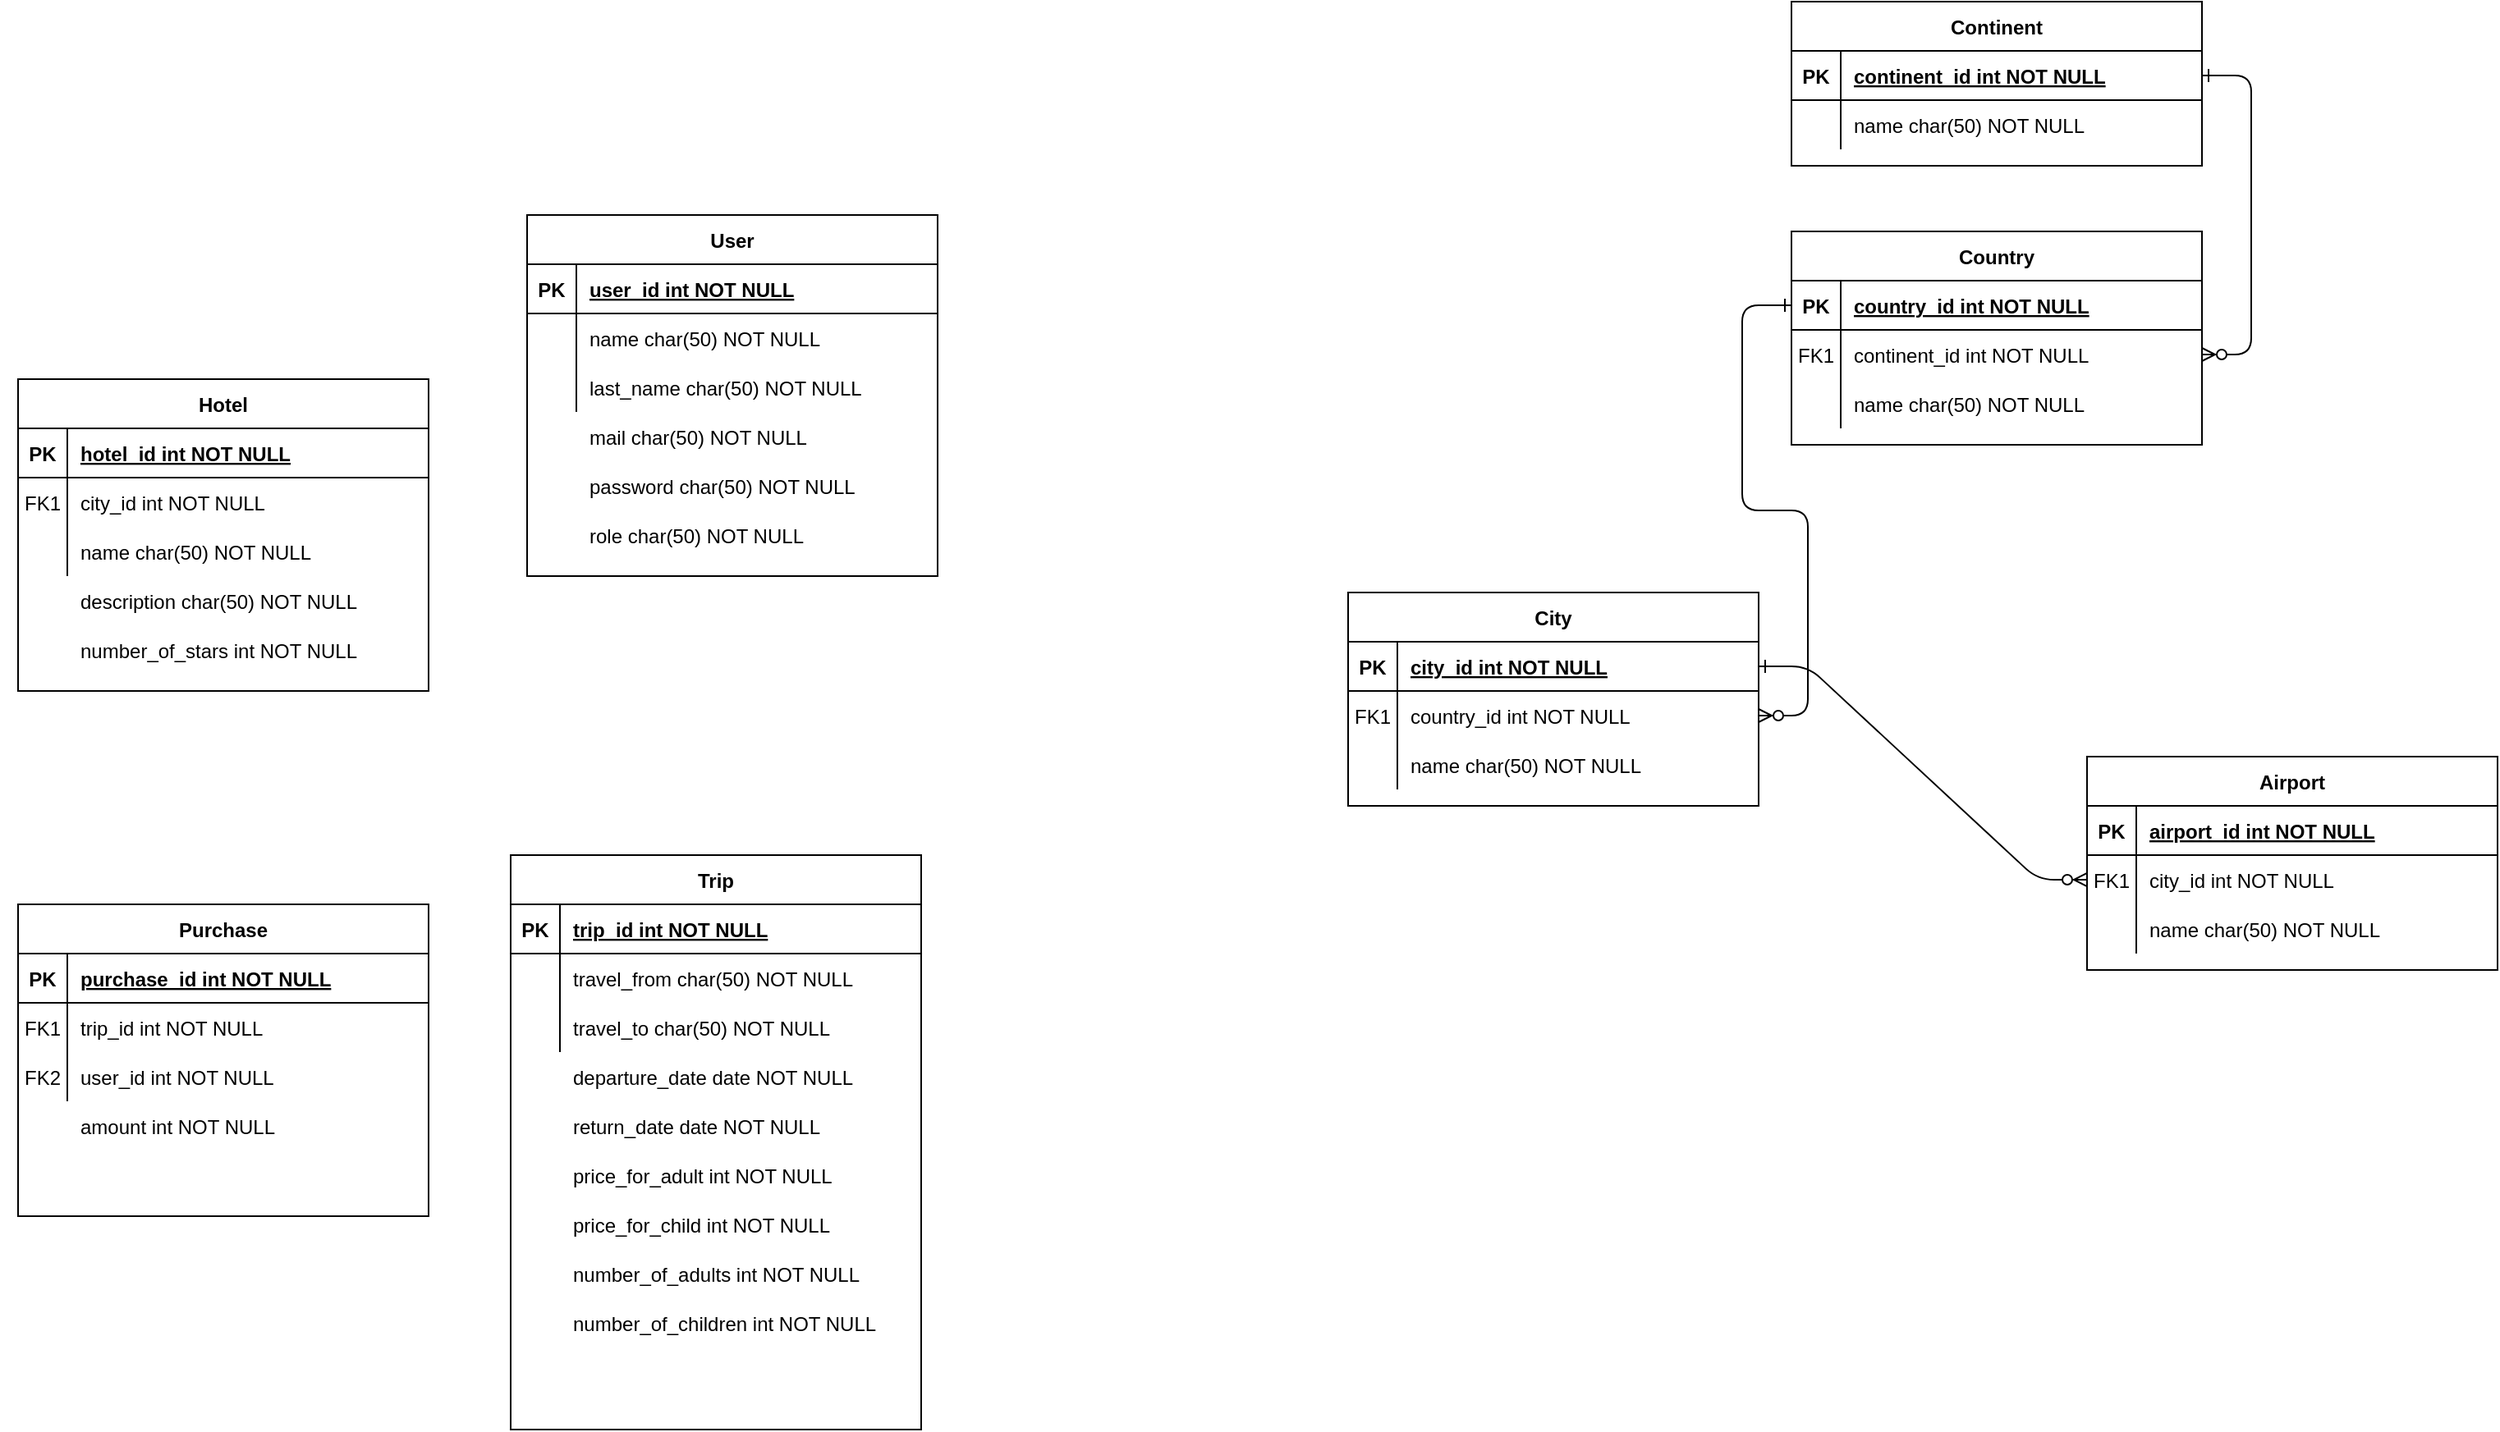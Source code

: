 <mxfile version="21.2.1" type="github">
  <diagram id="R2lEEEUBdFMjLlhIrx00" name="Page-1">
    <mxGraphModel dx="989" dy="543" grid="1" gridSize="10" guides="1" tooltips="1" connect="1" arrows="1" fold="1" page="1" pageScale="1" pageWidth="850" pageHeight="1100" math="0" shadow="0" extFonts="Permanent Marker^https://fonts.googleapis.com/css?family=Permanent+Marker">
      <root>
        <mxCell id="0" />
        <mxCell id="1" parent="0" />
        <mxCell id="rlUbuCTte8Mv43-sI-ce-24" value="City" style="shape=table;startSize=30;container=1;collapsible=1;childLayout=tableLayout;fixedRows=1;rowLines=0;fontStyle=1;align=center;resizeLast=1;" parent="1" vertex="1">
          <mxGeometry x="880" y="380" width="250" height="130" as="geometry" />
        </mxCell>
        <mxCell id="rlUbuCTte8Mv43-sI-ce-25" value="" style="shape=partialRectangle;collapsible=0;dropTarget=0;pointerEvents=0;fillColor=none;points=[[0,0.5],[1,0.5]];portConstraint=eastwest;top=0;left=0;right=0;bottom=1;" parent="rlUbuCTte8Mv43-sI-ce-24" vertex="1">
          <mxGeometry y="30" width="250" height="30" as="geometry" />
        </mxCell>
        <mxCell id="rlUbuCTte8Mv43-sI-ce-26" value="PK" style="shape=partialRectangle;overflow=hidden;connectable=0;fillColor=none;top=0;left=0;bottom=0;right=0;fontStyle=1;" parent="rlUbuCTte8Mv43-sI-ce-25" vertex="1">
          <mxGeometry width="30" height="30" as="geometry">
            <mxRectangle width="30" height="30" as="alternateBounds" />
          </mxGeometry>
        </mxCell>
        <mxCell id="rlUbuCTte8Mv43-sI-ce-27" value="city_id int NOT NULL " style="shape=partialRectangle;overflow=hidden;connectable=0;fillColor=none;top=0;left=0;bottom=0;right=0;align=left;spacingLeft=6;fontStyle=5;" parent="rlUbuCTte8Mv43-sI-ce-25" vertex="1">
          <mxGeometry x="30" width="220" height="30" as="geometry">
            <mxRectangle width="220" height="30" as="alternateBounds" />
          </mxGeometry>
        </mxCell>
        <mxCell id="rlUbuCTte8Mv43-sI-ce-28" value="" style="shape=partialRectangle;collapsible=0;dropTarget=0;pointerEvents=0;fillColor=none;points=[[0,0.5],[1,0.5]];portConstraint=eastwest;top=0;left=0;right=0;bottom=0;" parent="rlUbuCTte8Mv43-sI-ce-24" vertex="1">
          <mxGeometry y="60" width="250" height="30" as="geometry" />
        </mxCell>
        <mxCell id="rlUbuCTte8Mv43-sI-ce-29" value="FK1" style="shape=partialRectangle;overflow=hidden;connectable=0;fillColor=none;top=0;left=0;bottom=0;right=0;" parent="rlUbuCTte8Mv43-sI-ce-28" vertex="1">
          <mxGeometry width="30" height="30" as="geometry">
            <mxRectangle width="30" height="30" as="alternateBounds" />
          </mxGeometry>
        </mxCell>
        <mxCell id="rlUbuCTte8Mv43-sI-ce-30" value="country_id int NOT NULL" style="shape=partialRectangle;overflow=hidden;connectable=0;fillColor=none;top=0;left=0;bottom=0;right=0;align=left;spacingLeft=6;" parent="rlUbuCTte8Mv43-sI-ce-28" vertex="1">
          <mxGeometry x="30" width="220" height="30" as="geometry">
            <mxRectangle width="220" height="30" as="alternateBounds" />
          </mxGeometry>
        </mxCell>
        <mxCell id="rlUbuCTte8Mv43-sI-ce-31" value="" style="shape=partialRectangle;collapsible=0;dropTarget=0;pointerEvents=0;fillColor=none;points=[[0,0.5],[1,0.5]];portConstraint=eastwest;top=0;left=0;right=0;bottom=0;" parent="rlUbuCTte8Mv43-sI-ce-24" vertex="1">
          <mxGeometry y="90" width="250" height="30" as="geometry" />
        </mxCell>
        <mxCell id="rlUbuCTte8Mv43-sI-ce-32" value="" style="shape=partialRectangle;overflow=hidden;connectable=0;fillColor=none;top=0;left=0;bottom=0;right=0;" parent="rlUbuCTte8Mv43-sI-ce-31" vertex="1">
          <mxGeometry width="30" height="30" as="geometry">
            <mxRectangle width="30" height="30" as="alternateBounds" />
          </mxGeometry>
        </mxCell>
        <mxCell id="rlUbuCTte8Mv43-sI-ce-33" value="name char(50) NOT NULL" style="shape=partialRectangle;overflow=hidden;connectable=0;fillColor=none;top=0;left=0;bottom=0;right=0;align=left;spacingLeft=6;" parent="rlUbuCTte8Mv43-sI-ce-31" vertex="1">
          <mxGeometry x="30" width="220" height="30" as="geometry">
            <mxRectangle width="220" height="30" as="alternateBounds" />
          </mxGeometry>
        </mxCell>
        <mxCell id="rlUbuCTte8Mv43-sI-ce-34" value="Country" style="shape=table;startSize=30;container=1;collapsible=1;childLayout=tableLayout;fixedRows=1;rowLines=0;fontStyle=1;align=center;resizeLast=1;" parent="1" vertex="1">
          <mxGeometry x="1150" y="160" width="250" height="130" as="geometry" />
        </mxCell>
        <mxCell id="rlUbuCTte8Mv43-sI-ce-35" value="" style="shape=partialRectangle;collapsible=0;dropTarget=0;pointerEvents=0;fillColor=none;points=[[0,0.5],[1,0.5]];portConstraint=eastwest;top=0;left=0;right=0;bottom=1;" parent="rlUbuCTte8Mv43-sI-ce-34" vertex="1">
          <mxGeometry y="30" width="250" height="30" as="geometry" />
        </mxCell>
        <mxCell id="rlUbuCTte8Mv43-sI-ce-36" value="PK" style="shape=partialRectangle;overflow=hidden;connectable=0;fillColor=none;top=0;left=0;bottom=0;right=0;fontStyle=1;" parent="rlUbuCTte8Mv43-sI-ce-35" vertex="1">
          <mxGeometry width="30" height="30" as="geometry">
            <mxRectangle width="30" height="30" as="alternateBounds" />
          </mxGeometry>
        </mxCell>
        <mxCell id="rlUbuCTte8Mv43-sI-ce-37" value="country_id int NOT NULL " style="shape=partialRectangle;overflow=hidden;connectable=0;fillColor=none;top=0;left=0;bottom=0;right=0;align=left;spacingLeft=6;fontStyle=5;" parent="rlUbuCTte8Mv43-sI-ce-35" vertex="1">
          <mxGeometry x="30" width="220" height="30" as="geometry">
            <mxRectangle width="220" height="30" as="alternateBounds" />
          </mxGeometry>
        </mxCell>
        <mxCell id="rlUbuCTte8Mv43-sI-ce-38" value="" style="shape=partialRectangle;collapsible=0;dropTarget=0;pointerEvents=0;fillColor=none;points=[[0,0.5],[1,0.5]];portConstraint=eastwest;top=0;left=0;right=0;bottom=0;" parent="rlUbuCTte8Mv43-sI-ce-34" vertex="1">
          <mxGeometry y="60" width="250" height="30" as="geometry" />
        </mxCell>
        <mxCell id="rlUbuCTte8Mv43-sI-ce-39" value="FK1" style="shape=partialRectangle;overflow=hidden;connectable=0;fillColor=none;top=0;left=0;bottom=0;right=0;" parent="rlUbuCTte8Mv43-sI-ce-38" vertex="1">
          <mxGeometry width="30" height="30" as="geometry">
            <mxRectangle width="30" height="30" as="alternateBounds" />
          </mxGeometry>
        </mxCell>
        <mxCell id="rlUbuCTte8Mv43-sI-ce-40" value="continent_id int NOT NULL" style="shape=partialRectangle;overflow=hidden;connectable=0;fillColor=none;top=0;left=0;bottom=0;right=0;align=left;spacingLeft=6;" parent="rlUbuCTte8Mv43-sI-ce-38" vertex="1">
          <mxGeometry x="30" width="220" height="30" as="geometry">
            <mxRectangle width="220" height="30" as="alternateBounds" />
          </mxGeometry>
        </mxCell>
        <mxCell id="rlUbuCTte8Mv43-sI-ce-41" value="" style="shape=partialRectangle;collapsible=0;dropTarget=0;pointerEvents=0;fillColor=none;points=[[0,0.5],[1,0.5]];portConstraint=eastwest;top=0;left=0;right=0;bottom=0;" parent="rlUbuCTte8Mv43-sI-ce-34" vertex="1">
          <mxGeometry y="90" width="250" height="30" as="geometry" />
        </mxCell>
        <mxCell id="rlUbuCTte8Mv43-sI-ce-42" value="" style="shape=partialRectangle;overflow=hidden;connectable=0;fillColor=none;top=0;left=0;bottom=0;right=0;" parent="rlUbuCTte8Mv43-sI-ce-41" vertex="1">
          <mxGeometry width="30" height="30" as="geometry">
            <mxRectangle width="30" height="30" as="alternateBounds" />
          </mxGeometry>
        </mxCell>
        <mxCell id="rlUbuCTte8Mv43-sI-ce-43" value="name char(50) NOT NULL" style="shape=partialRectangle;overflow=hidden;connectable=0;fillColor=none;top=0;left=0;bottom=0;right=0;align=left;spacingLeft=6;" parent="rlUbuCTte8Mv43-sI-ce-41" vertex="1">
          <mxGeometry x="30" width="220" height="30" as="geometry">
            <mxRectangle width="220" height="30" as="alternateBounds" />
          </mxGeometry>
        </mxCell>
        <mxCell id="rlUbuCTte8Mv43-sI-ce-44" value="Continent" style="shape=table;startSize=30;container=1;collapsible=1;childLayout=tableLayout;fixedRows=1;rowLines=0;fontStyle=1;align=center;resizeLast=1;" parent="1" vertex="1">
          <mxGeometry x="1150" y="20" width="250" height="100" as="geometry" />
        </mxCell>
        <mxCell id="rlUbuCTte8Mv43-sI-ce-45" value="" style="shape=partialRectangle;collapsible=0;dropTarget=0;pointerEvents=0;fillColor=none;points=[[0,0.5],[1,0.5]];portConstraint=eastwest;top=0;left=0;right=0;bottom=1;" parent="rlUbuCTte8Mv43-sI-ce-44" vertex="1">
          <mxGeometry y="30" width="250" height="30" as="geometry" />
        </mxCell>
        <mxCell id="rlUbuCTte8Mv43-sI-ce-46" value="PK" style="shape=partialRectangle;overflow=hidden;connectable=0;fillColor=none;top=0;left=0;bottom=0;right=0;fontStyle=1;" parent="rlUbuCTte8Mv43-sI-ce-45" vertex="1">
          <mxGeometry width="30" height="30" as="geometry">
            <mxRectangle width="30" height="30" as="alternateBounds" />
          </mxGeometry>
        </mxCell>
        <mxCell id="rlUbuCTte8Mv43-sI-ce-47" value="continent_id int NOT NULL " style="shape=partialRectangle;overflow=hidden;connectable=0;fillColor=none;top=0;left=0;bottom=0;right=0;align=left;spacingLeft=6;fontStyle=5;" parent="rlUbuCTte8Mv43-sI-ce-45" vertex="1">
          <mxGeometry x="30" width="220" height="30" as="geometry">
            <mxRectangle width="220" height="30" as="alternateBounds" />
          </mxGeometry>
        </mxCell>
        <mxCell id="rlUbuCTte8Mv43-sI-ce-48" value="" style="shape=partialRectangle;collapsible=0;dropTarget=0;pointerEvents=0;fillColor=none;points=[[0,0.5],[1,0.5]];portConstraint=eastwest;top=0;left=0;right=0;bottom=0;" parent="rlUbuCTte8Mv43-sI-ce-44" vertex="1">
          <mxGeometry y="60" width="250" height="30" as="geometry" />
        </mxCell>
        <mxCell id="rlUbuCTte8Mv43-sI-ce-49" value="" style="shape=partialRectangle;overflow=hidden;connectable=0;fillColor=none;top=0;left=0;bottom=0;right=0;" parent="rlUbuCTte8Mv43-sI-ce-48" vertex="1">
          <mxGeometry width="30" height="30" as="geometry">
            <mxRectangle width="30" height="30" as="alternateBounds" />
          </mxGeometry>
        </mxCell>
        <mxCell id="rlUbuCTte8Mv43-sI-ce-50" value="name char(50) NOT NULL" style="shape=partialRectangle;overflow=hidden;connectable=0;fillColor=none;top=0;left=0;bottom=0;right=0;align=left;spacingLeft=6;" parent="rlUbuCTte8Mv43-sI-ce-48" vertex="1">
          <mxGeometry x="30" width="220" height="30" as="geometry">
            <mxRectangle width="220" height="30" as="alternateBounds" />
          </mxGeometry>
        </mxCell>
        <mxCell id="rlUbuCTte8Mv43-sI-ce-54" value="Airport" style="shape=table;startSize=30;container=1;collapsible=1;childLayout=tableLayout;fixedRows=1;rowLines=0;fontStyle=1;align=center;resizeLast=1;" parent="1" vertex="1">
          <mxGeometry x="1330" y="480" width="250" height="130" as="geometry" />
        </mxCell>
        <mxCell id="rlUbuCTte8Mv43-sI-ce-55" value="" style="shape=partialRectangle;collapsible=0;dropTarget=0;pointerEvents=0;fillColor=none;points=[[0,0.5],[1,0.5]];portConstraint=eastwest;top=0;left=0;right=0;bottom=1;" parent="rlUbuCTte8Mv43-sI-ce-54" vertex="1">
          <mxGeometry y="30" width="250" height="30" as="geometry" />
        </mxCell>
        <mxCell id="rlUbuCTte8Mv43-sI-ce-56" value="PK" style="shape=partialRectangle;overflow=hidden;connectable=0;fillColor=none;top=0;left=0;bottom=0;right=0;fontStyle=1;" parent="rlUbuCTte8Mv43-sI-ce-55" vertex="1">
          <mxGeometry width="30" height="30" as="geometry">
            <mxRectangle width="30" height="30" as="alternateBounds" />
          </mxGeometry>
        </mxCell>
        <mxCell id="rlUbuCTte8Mv43-sI-ce-57" value="airport_id int NOT NULL " style="shape=partialRectangle;overflow=hidden;connectable=0;fillColor=none;top=0;left=0;bottom=0;right=0;align=left;spacingLeft=6;fontStyle=5;" parent="rlUbuCTte8Mv43-sI-ce-55" vertex="1">
          <mxGeometry x="30" width="220" height="30" as="geometry">
            <mxRectangle width="220" height="30" as="alternateBounds" />
          </mxGeometry>
        </mxCell>
        <mxCell id="rlUbuCTte8Mv43-sI-ce-58" value="" style="shape=partialRectangle;collapsible=0;dropTarget=0;pointerEvents=0;fillColor=none;points=[[0,0.5],[1,0.5]];portConstraint=eastwest;top=0;left=0;right=0;bottom=0;" parent="rlUbuCTte8Mv43-sI-ce-54" vertex="1">
          <mxGeometry y="60" width="250" height="30" as="geometry" />
        </mxCell>
        <mxCell id="rlUbuCTte8Mv43-sI-ce-59" value="FK1" style="shape=partialRectangle;overflow=hidden;connectable=0;fillColor=none;top=0;left=0;bottom=0;right=0;" parent="rlUbuCTte8Mv43-sI-ce-58" vertex="1">
          <mxGeometry width="30" height="30" as="geometry">
            <mxRectangle width="30" height="30" as="alternateBounds" />
          </mxGeometry>
        </mxCell>
        <mxCell id="rlUbuCTte8Mv43-sI-ce-60" value="city_id int NOT NULL" style="shape=partialRectangle;overflow=hidden;connectable=0;fillColor=none;top=0;left=0;bottom=0;right=0;align=left;spacingLeft=6;" parent="rlUbuCTte8Mv43-sI-ce-58" vertex="1">
          <mxGeometry x="30" width="220" height="30" as="geometry">
            <mxRectangle width="220" height="30" as="alternateBounds" />
          </mxGeometry>
        </mxCell>
        <mxCell id="rlUbuCTte8Mv43-sI-ce-61" value="" style="shape=partialRectangle;collapsible=0;dropTarget=0;pointerEvents=0;fillColor=none;points=[[0,0.5],[1,0.5]];portConstraint=eastwest;top=0;left=0;right=0;bottom=0;" parent="rlUbuCTte8Mv43-sI-ce-54" vertex="1">
          <mxGeometry y="90" width="250" height="30" as="geometry" />
        </mxCell>
        <mxCell id="rlUbuCTte8Mv43-sI-ce-62" value="" style="shape=partialRectangle;overflow=hidden;connectable=0;fillColor=none;top=0;left=0;bottom=0;right=0;" parent="rlUbuCTte8Mv43-sI-ce-61" vertex="1">
          <mxGeometry width="30" height="30" as="geometry">
            <mxRectangle width="30" height="30" as="alternateBounds" />
          </mxGeometry>
        </mxCell>
        <mxCell id="rlUbuCTte8Mv43-sI-ce-63" value="name char(50) NOT NULL" style="shape=partialRectangle;overflow=hidden;connectable=0;fillColor=none;top=0;left=0;bottom=0;right=0;align=left;spacingLeft=6;" parent="rlUbuCTte8Mv43-sI-ce-61" vertex="1">
          <mxGeometry x="30" width="220" height="30" as="geometry">
            <mxRectangle width="220" height="30" as="alternateBounds" />
          </mxGeometry>
        </mxCell>
        <mxCell id="rlUbuCTte8Mv43-sI-ce-64" value="Trip" style="shape=table;startSize=30;container=1;collapsible=1;childLayout=tableLayout;fixedRows=1;rowLines=0;fontStyle=1;align=center;resizeLast=1;" parent="1" vertex="1">
          <mxGeometry x="370" y="540" width="250" height="350" as="geometry" />
        </mxCell>
        <mxCell id="rlUbuCTte8Mv43-sI-ce-65" value="" style="shape=partialRectangle;collapsible=0;dropTarget=0;pointerEvents=0;fillColor=none;points=[[0,0.5],[1,0.5]];portConstraint=eastwest;top=0;left=0;right=0;bottom=1;" parent="rlUbuCTte8Mv43-sI-ce-64" vertex="1">
          <mxGeometry y="30" width="250" height="30" as="geometry" />
        </mxCell>
        <mxCell id="rlUbuCTte8Mv43-sI-ce-66" value="PK" style="shape=partialRectangle;overflow=hidden;connectable=0;fillColor=none;top=0;left=0;bottom=0;right=0;fontStyle=1;" parent="rlUbuCTte8Mv43-sI-ce-65" vertex="1">
          <mxGeometry width="30.0" height="30" as="geometry">
            <mxRectangle width="30.0" height="30" as="alternateBounds" />
          </mxGeometry>
        </mxCell>
        <mxCell id="rlUbuCTte8Mv43-sI-ce-67" value="trip_id int NOT NULL " style="shape=partialRectangle;overflow=hidden;connectable=0;fillColor=none;top=0;left=0;bottom=0;right=0;align=left;spacingLeft=6;fontStyle=5;" parent="rlUbuCTte8Mv43-sI-ce-65" vertex="1">
          <mxGeometry x="30.0" width="220.0" height="30" as="geometry">
            <mxRectangle width="220.0" height="30" as="alternateBounds" />
          </mxGeometry>
        </mxCell>
        <mxCell id="rlUbuCTte8Mv43-sI-ce-68" value="" style="shape=partialRectangle;collapsible=0;dropTarget=0;pointerEvents=0;fillColor=none;points=[[0,0.5],[1,0.5]];portConstraint=eastwest;top=0;left=0;right=0;bottom=0;" parent="rlUbuCTte8Mv43-sI-ce-64" vertex="1">
          <mxGeometry y="60" width="250" height="30" as="geometry" />
        </mxCell>
        <mxCell id="rlUbuCTte8Mv43-sI-ce-69" value="" style="shape=partialRectangle;overflow=hidden;connectable=0;fillColor=none;top=0;left=0;bottom=0;right=0;" parent="rlUbuCTte8Mv43-sI-ce-68" vertex="1">
          <mxGeometry width="30.0" height="30" as="geometry">
            <mxRectangle width="30.0" height="30" as="alternateBounds" />
          </mxGeometry>
        </mxCell>
        <mxCell id="rlUbuCTte8Mv43-sI-ce-70" value="travel_from char(50) NOT NULL" style="shape=partialRectangle;overflow=hidden;connectable=0;fillColor=none;top=0;left=0;bottom=0;right=0;align=left;spacingLeft=6;" parent="rlUbuCTte8Mv43-sI-ce-68" vertex="1">
          <mxGeometry x="30.0" width="220.0" height="30" as="geometry">
            <mxRectangle width="220.0" height="30" as="alternateBounds" />
          </mxGeometry>
        </mxCell>
        <mxCell id="rlUbuCTte8Mv43-sI-ce-71" value="" style="shape=partialRectangle;collapsible=0;dropTarget=0;pointerEvents=0;fillColor=none;points=[[0,0.5],[1,0.5]];portConstraint=eastwest;top=0;left=0;right=0;bottom=0;" parent="rlUbuCTte8Mv43-sI-ce-64" vertex="1">
          <mxGeometry y="90" width="250" height="30" as="geometry" />
        </mxCell>
        <mxCell id="rlUbuCTte8Mv43-sI-ce-72" value="" style="shape=partialRectangle;overflow=hidden;connectable=0;fillColor=none;top=0;left=0;bottom=0;right=0;" parent="rlUbuCTte8Mv43-sI-ce-71" vertex="1">
          <mxGeometry width="30.0" height="30" as="geometry">
            <mxRectangle width="30.0" height="30" as="alternateBounds" />
          </mxGeometry>
        </mxCell>
        <mxCell id="rlUbuCTte8Mv43-sI-ce-73" value="travel_to char(50) NOT NULL" style="shape=partialRectangle;overflow=hidden;connectable=0;fillColor=none;top=0;left=0;bottom=0;right=0;align=left;spacingLeft=6;" parent="rlUbuCTte8Mv43-sI-ce-71" vertex="1">
          <mxGeometry x="30.0" width="220.0" height="30" as="geometry">
            <mxRectangle width="220.0" height="30" as="alternateBounds" />
          </mxGeometry>
        </mxCell>
        <mxCell id="rlUbuCTte8Mv43-sI-ce-74" value="" style="shape=partialRectangle;overflow=hidden;connectable=0;fillColor=none;top=0;left=0;bottom=0;right=0;" parent="1" vertex="1">
          <mxGeometry x="60" y="360" width="30" height="30" as="geometry">
            <mxRectangle width="30" height="30" as="alternateBounds" />
          </mxGeometry>
        </mxCell>
        <mxCell id="rlUbuCTte8Mv43-sI-ce-75" value="description char(50) NOT NULL" style="shape=partialRectangle;overflow=hidden;connectable=0;fillColor=none;top=0;left=0;bottom=0;right=0;align=left;spacingLeft=6;" parent="1" vertex="1">
          <mxGeometry x="100" y="370" width="220" height="30" as="geometry">
            <mxRectangle width="220" height="30" as="alternateBounds" />
          </mxGeometry>
        </mxCell>
        <mxCell id="rlUbuCTte8Mv43-sI-ce-76" value="" style="shape=partialRectangle;overflow=hidden;connectable=0;fillColor=none;top=0;left=0;bottom=0;right=0;" parent="1" vertex="1">
          <mxGeometry x="60" y="390" width="30" height="30" as="geometry">
            <mxRectangle width="30" height="30" as="alternateBounds" />
          </mxGeometry>
        </mxCell>
        <mxCell id="rlUbuCTte8Mv43-sI-ce-77" value="number_of_stars int NOT NULL" style="shape=partialRectangle;overflow=hidden;connectable=0;fillColor=none;top=0;left=0;bottom=0;right=0;align=left;spacingLeft=6;" parent="1" vertex="1">
          <mxGeometry x="100" y="400" width="220" height="30" as="geometry">
            <mxRectangle width="220" height="30" as="alternateBounds" />
          </mxGeometry>
        </mxCell>
        <mxCell id="rlUbuCTte8Mv43-sI-ce-78" value="Hotel" style="shape=table;startSize=30;container=1;collapsible=1;childLayout=tableLayout;fixedRows=1;rowLines=0;fontStyle=1;align=center;resizeLast=1;" parent="1" vertex="1">
          <mxGeometry x="70" y="250" width="250" height="190" as="geometry" />
        </mxCell>
        <mxCell id="rlUbuCTte8Mv43-sI-ce-79" value="" style="shape=partialRectangle;collapsible=0;dropTarget=0;pointerEvents=0;fillColor=none;points=[[0,0.5],[1,0.5]];portConstraint=eastwest;top=0;left=0;right=0;bottom=1;" parent="rlUbuCTte8Mv43-sI-ce-78" vertex="1">
          <mxGeometry y="30" width="250" height="30" as="geometry" />
        </mxCell>
        <mxCell id="rlUbuCTte8Mv43-sI-ce-80" value="PK" style="shape=partialRectangle;overflow=hidden;connectable=0;fillColor=none;top=0;left=0;bottom=0;right=0;fontStyle=1;" parent="rlUbuCTte8Mv43-sI-ce-79" vertex="1">
          <mxGeometry width="30.0" height="30" as="geometry">
            <mxRectangle width="30.0" height="30" as="alternateBounds" />
          </mxGeometry>
        </mxCell>
        <mxCell id="rlUbuCTte8Mv43-sI-ce-81" value="hotel_id int NOT NULL " style="shape=partialRectangle;overflow=hidden;connectable=0;fillColor=none;top=0;left=0;bottom=0;right=0;align=left;spacingLeft=6;fontStyle=5;" parent="rlUbuCTte8Mv43-sI-ce-79" vertex="1">
          <mxGeometry x="30.0" width="220.0" height="30" as="geometry">
            <mxRectangle width="220.0" height="30" as="alternateBounds" />
          </mxGeometry>
        </mxCell>
        <mxCell id="rlUbuCTte8Mv43-sI-ce-82" value="" style="shape=partialRectangle;collapsible=0;dropTarget=0;pointerEvents=0;fillColor=none;points=[[0,0.5],[1,0.5]];portConstraint=eastwest;top=0;left=0;right=0;bottom=0;" parent="rlUbuCTte8Mv43-sI-ce-78" vertex="1">
          <mxGeometry y="60" width="250" height="30" as="geometry" />
        </mxCell>
        <mxCell id="rlUbuCTte8Mv43-sI-ce-83" value="FK1" style="shape=partialRectangle;overflow=hidden;connectable=0;fillColor=none;top=0;left=0;bottom=0;right=0;" parent="rlUbuCTte8Mv43-sI-ce-82" vertex="1">
          <mxGeometry width="30.0" height="30" as="geometry">
            <mxRectangle width="30.0" height="30" as="alternateBounds" />
          </mxGeometry>
        </mxCell>
        <mxCell id="rlUbuCTte8Mv43-sI-ce-84" value="city_id int NOT NULL" style="shape=partialRectangle;overflow=hidden;connectable=0;fillColor=none;top=0;left=0;bottom=0;right=0;align=left;spacingLeft=6;" parent="rlUbuCTte8Mv43-sI-ce-82" vertex="1">
          <mxGeometry x="30.0" width="220.0" height="30" as="geometry">
            <mxRectangle width="220.0" height="30" as="alternateBounds" />
          </mxGeometry>
        </mxCell>
        <mxCell id="rlUbuCTte8Mv43-sI-ce-85" value="" style="shape=partialRectangle;collapsible=0;dropTarget=0;pointerEvents=0;fillColor=none;points=[[0,0.5],[1,0.5]];portConstraint=eastwest;top=0;left=0;right=0;bottom=0;" parent="rlUbuCTte8Mv43-sI-ce-78" vertex="1">
          <mxGeometry y="90" width="250" height="30" as="geometry" />
        </mxCell>
        <mxCell id="rlUbuCTte8Mv43-sI-ce-86" value="" style="shape=partialRectangle;overflow=hidden;connectable=0;fillColor=none;top=0;left=0;bottom=0;right=0;" parent="rlUbuCTte8Mv43-sI-ce-85" vertex="1">
          <mxGeometry width="30.0" height="30" as="geometry">
            <mxRectangle width="30.0" height="30" as="alternateBounds" />
          </mxGeometry>
        </mxCell>
        <mxCell id="rlUbuCTte8Mv43-sI-ce-87" value="name char(50) NOT NULL" style="shape=partialRectangle;overflow=hidden;connectable=0;fillColor=none;top=0;left=0;bottom=0;right=0;align=left;spacingLeft=6;" parent="rlUbuCTte8Mv43-sI-ce-85" vertex="1">
          <mxGeometry x="30.0" width="220.0" height="30" as="geometry">
            <mxRectangle width="220.0" height="30" as="alternateBounds" />
          </mxGeometry>
        </mxCell>
        <mxCell id="rlUbuCTte8Mv43-sI-ce-88" value="User" style="shape=table;startSize=30;container=1;collapsible=1;childLayout=tableLayout;fixedRows=1;rowLines=0;fontStyle=1;align=center;resizeLast=1;" parent="1" vertex="1">
          <mxGeometry x="380" y="150" width="250" height="220" as="geometry" />
        </mxCell>
        <mxCell id="rlUbuCTte8Mv43-sI-ce-89" value="" style="shape=partialRectangle;collapsible=0;dropTarget=0;pointerEvents=0;fillColor=none;points=[[0,0.5],[1,0.5]];portConstraint=eastwest;top=0;left=0;right=0;bottom=1;" parent="rlUbuCTte8Mv43-sI-ce-88" vertex="1">
          <mxGeometry y="30" width="250" height="30" as="geometry" />
        </mxCell>
        <mxCell id="rlUbuCTte8Mv43-sI-ce-90" value="PK" style="shape=partialRectangle;overflow=hidden;connectable=0;fillColor=none;top=0;left=0;bottom=0;right=0;fontStyle=1;" parent="rlUbuCTte8Mv43-sI-ce-89" vertex="1">
          <mxGeometry width="30.0" height="30" as="geometry">
            <mxRectangle width="30.0" height="30" as="alternateBounds" />
          </mxGeometry>
        </mxCell>
        <mxCell id="rlUbuCTte8Mv43-sI-ce-91" value="user_id int NOT NULL " style="shape=partialRectangle;overflow=hidden;connectable=0;fillColor=none;top=0;left=0;bottom=0;right=0;align=left;spacingLeft=6;fontStyle=5;" parent="rlUbuCTte8Mv43-sI-ce-89" vertex="1">
          <mxGeometry x="30.0" width="220.0" height="30" as="geometry">
            <mxRectangle width="220.0" height="30" as="alternateBounds" />
          </mxGeometry>
        </mxCell>
        <mxCell id="rlUbuCTte8Mv43-sI-ce-92" value="" style="shape=partialRectangle;collapsible=0;dropTarget=0;pointerEvents=0;fillColor=none;points=[[0,0.5],[1,0.5]];portConstraint=eastwest;top=0;left=0;right=0;bottom=0;" parent="rlUbuCTte8Mv43-sI-ce-88" vertex="1">
          <mxGeometry y="60" width="250" height="30" as="geometry" />
        </mxCell>
        <mxCell id="rlUbuCTte8Mv43-sI-ce-93" value="" style="shape=partialRectangle;overflow=hidden;connectable=0;fillColor=none;top=0;left=0;bottom=0;right=0;" parent="rlUbuCTte8Mv43-sI-ce-92" vertex="1">
          <mxGeometry width="30.0" height="30" as="geometry">
            <mxRectangle width="30.0" height="30" as="alternateBounds" />
          </mxGeometry>
        </mxCell>
        <mxCell id="rlUbuCTte8Mv43-sI-ce-94" value="name char(50) NOT NULL" style="shape=partialRectangle;overflow=hidden;connectable=0;fillColor=none;top=0;left=0;bottom=0;right=0;align=left;spacingLeft=6;" parent="rlUbuCTte8Mv43-sI-ce-92" vertex="1">
          <mxGeometry x="30.0" width="220.0" height="30" as="geometry">
            <mxRectangle width="220.0" height="30" as="alternateBounds" />
          </mxGeometry>
        </mxCell>
        <mxCell id="rlUbuCTte8Mv43-sI-ce-95" value="" style="shape=partialRectangle;collapsible=0;dropTarget=0;pointerEvents=0;fillColor=none;points=[[0,0.5],[1,0.5]];portConstraint=eastwest;top=0;left=0;right=0;bottom=0;" parent="rlUbuCTte8Mv43-sI-ce-88" vertex="1">
          <mxGeometry y="90" width="250" height="30" as="geometry" />
        </mxCell>
        <mxCell id="rlUbuCTte8Mv43-sI-ce-96" value="" style="shape=partialRectangle;overflow=hidden;connectable=0;fillColor=none;top=0;left=0;bottom=0;right=0;" parent="rlUbuCTte8Mv43-sI-ce-95" vertex="1">
          <mxGeometry width="30.0" height="30" as="geometry">
            <mxRectangle width="30.0" height="30" as="alternateBounds" />
          </mxGeometry>
        </mxCell>
        <mxCell id="rlUbuCTte8Mv43-sI-ce-97" value="last_name char(50) NOT NULL" style="shape=partialRectangle;overflow=hidden;connectable=0;fillColor=none;top=0;left=0;bottom=0;right=0;align=left;spacingLeft=6;" parent="rlUbuCTte8Mv43-sI-ce-95" vertex="1">
          <mxGeometry x="30.0" width="220.0" height="30" as="geometry">
            <mxRectangle width="220.0" height="30" as="alternateBounds" />
          </mxGeometry>
        </mxCell>
        <mxCell id="rlUbuCTte8Mv43-sI-ce-98" value="mail char(50) NOT NULL" style="shape=partialRectangle;overflow=hidden;connectable=0;fillColor=none;top=0;left=0;bottom=0;right=0;align=left;spacingLeft=6;" parent="1" vertex="1">
          <mxGeometry x="410.0" y="270" width="220.0" height="30" as="geometry">
            <mxRectangle width="220.0" height="30" as="alternateBounds" />
          </mxGeometry>
        </mxCell>
        <mxCell id="rlUbuCTte8Mv43-sI-ce-99" value="password char(50) NOT NULL" style="shape=partialRectangle;overflow=hidden;connectable=0;fillColor=none;top=0;left=0;bottom=0;right=0;align=left;spacingLeft=6;" parent="1" vertex="1">
          <mxGeometry x="410.0" y="300" width="220.0" height="30" as="geometry">
            <mxRectangle width="220.0" height="30" as="alternateBounds" />
          </mxGeometry>
        </mxCell>
        <mxCell id="rlUbuCTte8Mv43-sI-ce-100" value="Purchase" style="shape=table;startSize=30;container=1;collapsible=1;childLayout=tableLayout;fixedRows=1;rowLines=0;fontStyle=1;align=center;resizeLast=1;" parent="1" vertex="1">
          <mxGeometry x="70" y="570" width="250" height="190" as="geometry" />
        </mxCell>
        <mxCell id="rlUbuCTte8Mv43-sI-ce-101" value="" style="shape=partialRectangle;collapsible=0;dropTarget=0;pointerEvents=0;fillColor=none;points=[[0,0.5],[1,0.5]];portConstraint=eastwest;top=0;left=0;right=0;bottom=1;" parent="rlUbuCTte8Mv43-sI-ce-100" vertex="1">
          <mxGeometry y="30" width="250" height="30" as="geometry" />
        </mxCell>
        <mxCell id="rlUbuCTte8Mv43-sI-ce-102" value="PK" style="shape=partialRectangle;overflow=hidden;connectable=0;fillColor=none;top=0;left=0;bottom=0;right=0;fontStyle=1;" parent="rlUbuCTte8Mv43-sI-ce-101" vertex="1">
          <mxGeometry width="30.0" height="30" as="geometry">
            <mxRectangle width="30.0" height="30" as="alternateBounds" />
          </mxGeometry>
        </mxCell>
        <mxCell id="rlUbuCTte8Mv43-sI-ce-103" value="purchase_id int NOT NULL " style="shape=partialRectangle;overflow=hidden;connectable=0;fillColor=none;top=0;left=0;bottom=0;right=0;align=left;spacingLeft=6;fontStyle=5;" parent="rlUbuCTte8Mv43-sI-ce-101" vertex="1">
          <mxGeometry x="30.0" width="220.0" height="30" as="geometry">
            <mxRectangle width="220.0" height="30" as="alternateBounds" />
          </mxGeometry>
        </mxCell>
        <mxCell id="rlUbuCTte8Mv43-sI-ce-104" value="" style="shape=partialRectangle;collapsible=0;dropTarget=0;pointerEvents=0;fillColor=none;points=[[0,0.5],[1,0.5]];portConstraint=eastwest;top=0;left=0;right=0;bottom=0;" parent="rlUbuCTte8Mv43-sI-ce-100" vertex="1">
          <mxGeometry y="60" width="250" height="30" as="geometry" />
        </mxCell>
        <mxCell id="rlUbuCTte8Mv43-sI-ce-105" value="FK1" style="shape=partialRectangle;overflow=hidden;connectable=0;fillColor=none;top=0;left=0;bottom=0;right=0;" parent="rlUbuCTte8Mv43-sI-ce-104" vertex="1">
          <mxGeometry width="30.0" height="30" as="geometry">
            <mxRectangle width="30.0" height="30" as="alternateBounds" />
          </mxGeometry>
        </mxCell>
        <mxCell id="rlUbuCTte8Mv43-sI-ce-106" value="trip_id int NOT NULL" style="shape=partialRectangle;overflow=hidden;connectable=0;fillColor=none;top=0;left=0;bottom=0;right=0;align=left;spacingLeft=6;" parent="rlUbuCTte8Mv43-sI-ce-104" vertex="1">
          <mxGeometry x="30.0" width="220.0" height="30" as="geometry">
            <mxRectangle width="220.0" height="30" as="alternateBounds" />
          </mxGeometry>
        </mxCell>
        <mxCell id="rlUbuCTte8Mv43-sI-ce-107" value="" style="shape=partialRectangle;collapsible=0;dropTarget=0;pointerEvents=0;fillColor=none;points=[[0,0.5],[1,0.5]];portConstraint=eastwest;top=0;left=0;right=0;bottom=0;" parent="rlUbuCTte8Mv43-sI-ce-100" vertex="1">
          <mxGeometry y="90" width="250" height="30" as="geometry" />
        </mxCell>
        <mxCell id="rlUbuCTte8Mv43-sI-ce-108" value="FK2" style="shape=partialRectangle;overflow=hidden;connectable=0;fillColor=none;top=0;left=0;bottom=0;right=0;" parent="rlUbuCTte8Mv43-sI-ce-107" vertex="1">
          <mxGeometry width="30.0" height="30" as="geometry">
            <mxRectangle width="30.0" height="30" as="alternateBounds" />
          </mxGeometry>
        </mxCell>
        <mxCell id="rlUbuCTte8Mv43-sI-ce-109" value="user_id int NOT NULL" style="shape=partialRectangle;overflow=hidden;connectable=0;fillColor=none;top=0;left=0;bottom=0;right=0;align=left;spacingLeft=6;" parent="rlUbuCTte8Mv43-sI-ce-107" vertex="1">
          <mxGeometry x="30.0" width="220.0" height="30" as="geometry">
            <mxRectangle width="220.0" height="30" as="alternateBounds" />
          </mxGeometry>
        </mxCell>
        <mxCell id="rlUbuCTte8Mv43-sI-ce-110" value="amount int NOT NULL" style="shape=partialRectangle;overflow=hidden;connectable=0;fillColor=none;top=0;left=0;bottom=0;right=0;align=left;spacingLeft=6;" parent="1" vertex="1">
          <mxGeometry x="100.0" y="690" width="220.0" height="30" as="geometry">
            <mxRectangle width="220.0" height="30" as="alternateBounds" />
          </mxGeometry>
        </mxCell>
        <mxCell id="rlUbuCTte8Mv43-sI-ce-112" value="" style="edgeStyle=entityRelationEdgeStyle;endArrow=ERzeroToMany;startArrow=ERone;endFill=1;startFill=0;entryX=1;entryY=0.5;entryDx=0;entryDy=0;exitX=1;exitY=0.5;exitDx=0;exitDy=0;" parent="1" source="rlUbuCTte8Mv43-sI-ce-45" target="rlUbuCTte8Mv43-sI-ce-38" edge="1">
          <mxGeometry width="100" height="100" relative="1" as="geometry">
            <mxPoint x="1340" y="180" as="sourcePoint" />
            <mxPoint x="1420" y="210" as="targetPoint" />
          </mxGeometry>
        </mxCell>
        <mxCell id="rlUbuCTte8Mv43-sI-ce-114" value="" style="edgeStyle=entityRelationEdgeStyle;endArrow=ERzeroToMany;startArrow=ERone;endFill=1;startFill=0;exitX=0;exitY=0.5;exitDx=0;exitDy=0;entryX=1;entryY=0.5;entryDx=0;entryDy=0;" parent="1" source="rlUbuCTte8Mv43-sI-ce-35" target="rlUbuCTte8Mv43-sI-ce-28" edge="1">
          <mxGeometry width="100" height="100" relative="1" as="geometry">
            <mxPoint x="1050" y="290" as="sourcePoint" />
            <mxPoint x="1100" y="440" as="targetPoint" />
          </mxGeometry>
        </mxCell>
        <mxCell id="rlUbuCTte8Mv43-sI-ce-117" value="" style="edgeStyle=entityRelationEdgeStyle;endArrow=ERzeroToMany;startArrow=ERone;endFill=1;startFill=0;entryX=0;entryY=0.5;entryDx=0;entryDy=0;exitX=1;exitY=0.5;exitDx=0;exitDy=0;" parent="1" source="rlUbuCTte8Mv43-sI-ce-25" target="rlUbuCTte8Mv43-sI-ce-58" edge="1">
          <mxGeometry width="100" height="100" relative="1" as="geometry">
            <mxPoint x="1230" y="410" as="sourcePoint" />
            <mxPoint x="1230" y="580" as="targetPoint" />
          </mxGeometry>
        </mxCell>
        <mxCell id="rlUbuCTte8Mv43-sI-ce-123" value="departure_date date NOT NULL" style="shape=partialRectangle;overflow=hidden;connectable=0;fillColor=none;top=0;left=0;bottom=0;right=0;align=left;spacingLeft=6;" parent="1" vertex="1">
          <mxGeometry x="400.0" y="660" width="220.0" height="30" as="geometry">
            <mxRectangle width="220.0" height="30" as="alternateBounds" />
          </mxGeometry>
        </mxCell>
        <mxCell id="rlUbuCTte8Mv43-sI-ce-124" value="return_date date NOT NULL" style="shape=partialRectangle;overflow=hidden;connectable=0;fillColor=none;top=0;left=0;bottom=0;right=0;align=left;spacingLeft=6;" parent="1" vertex="1">
          <mxGeometry x="400.0" y="690" width="220.0" height="30" as="geometry">
            <mxRectangle width="220.0" height="30" as="alternateBounds" />
          </mxGeometry>
        </mxCell>
        <mxCell id="rlUbuCTte8Mv43-sI-ce-125" value="price_for_adult int NOT NULL" style="shape=partialRectangle;overflow=hidden;connectable=0;fillColor=none;top=0;left=0;bottom=0;right=0;align=left;spacingLeft=6;" parent="1" vertex="1">
          <mxGeometry x="400.0" y="720" width="220.0" height="30" as="geometry">
            <mxRectangle width="220.0" height="30" as="alternateBounds" />
          </mxGeometry>
        </mxCell>
        <mxCell id="rlUbuCTte8Mv43-sI-ce-126" value="price_for_child int NOT NULL" style="shape=partialRectangle;overflow=hidden;connectable=0;fillColor=none;top=0;left=0;bottom=0;right=0;align=left;spacingLeft=6;" parent="1" vertex="1">
          <mxGeometry x="400.0" y="750" width="220.0" height="30" as="geometry">
            <mxRectangle width="220.0" height="30" as="alternateBounds" />
          </mxGeometry>
        </mxCell>
        <mxCell id="rlUbuCTte8Mv43-sI-ce-127" value="number_of_adults int NOT NULL" style="shape=partialRectangle;overflow=hidden;connectable=0;fillColor=none;top=0;left=0;bottom=0;right=0;align=left;spacingLeft=6;" parent="1" vertex="1">
          <mxGeometry x="400.0" y="780" width="220.0" height="30" as="geometry">
            <mxRectangle width="220.0" height="30" as="alternateBounds" />
          </mxGeometry>
        </mxCell>
        <mxCell id="rlUbuCTte8Mv43-sI-ce-128" value="number_of_children int NOT NULL" style="shape=partialRectangle;overflow=hidden;connectable=0;fillColor=none;top=0;left=0;bottom=0;right=0;align=left;spacingLeft=6;" parent="1" vertex="1">
          <mxGeometry x="400.0" y="810" width="220.0" height="30" as="geometry">
            <mxRectangle width="220.0" height="30" as="alternateBounds" />
          </mxGeometry>
        </mxCell>
        <mxCell id="dxQVvAPe4bv7A7yiTDKf-1" value="role char(50) NOT NULL" style="shape=partialRectangle;overflow=hidden;connectable=0;fillColor=none;top=0;left=0;bottom=0;right=0;align=left;spacingLeft=6;" vertex="1" parent="1">
          <mxGeometry x="410.0" y="330" width="220.0" height="30" as="geometry">
            <mxRectangle width="220.0" height="30" as="alternateBounds" />
          </mxGeometry>
        </mxCell>
      </root>
    </mxGraphModel>
  </diagram>
</mxfile>
